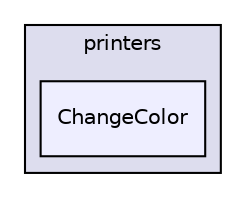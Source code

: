 digraph "shaderComp/printers/ChangeColor" {
  compound=true
  node [ fontsize="10", fontname="Helvetica"];
  edge [ labelfontsize="10", labelfontname="Helvetica"];
  subgraph clusterdir_a47a5d8024a38fa8c6b3c4779bbadced {
    graph [ bgcolor="#ddddee", pencolor="black", label="printers" fontname="Helvetica", fontsize="10", URL="dir_a47a5d8024a38fa8c6b3c4779bbadced.html"]
  dir_040de159406f2461de0350442efa37f3 [shape=box, label="ChangeColor", style="filled", fillcolor="#eeeeff", pencolor="black", URL="dir_040de159406f2461de0350442efa37f3.html"];
  }
}
